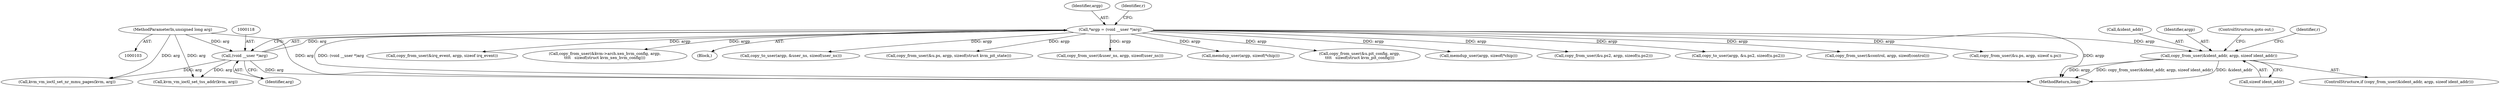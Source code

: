 digraph "0_linux_9c895160d25a76c21b65bad141b08e8d4f99afef@API" {
"1000149" [label="(Call,copy_from_user(&ident_addr, argp, sizeof ident_addr))"];
"1000115" [label="(Call,*argp = (void __user *)arg)"];
"1000117" [label="(Call,(void __user *)arg)"];
"1000106" [label="(MethodParameterIn,unsigned long arg)"];
"1000116" [label="(Identifier,argp)"];
"1000455" [label="(Call,memdup_user(argp, sizeof(*chip)))"];
"1000329" [label="(Call,copy_from_user(&u.pit_config, argp,\n\t\t\t\t   sizeof(struct kvm_pit_config)))"];
"1000150" [label="(Call,&ident_addr)"];
"1000152" [label="(Identifier,argp)"];
"1000155" [label="(ControlStructure,goto out;)"];
"1000115" [label="(Call,*argp = (void __user *)arg)"];
"1000513" [label="(Call,memdup_user(argp, sizeof(*chip)))"];
"1000708" [label="(Call,copy_from_user(&u.ps2, argp, sizeof(u.ps2)))"];
"1000119" [label="(Identifier,arg)"];
"1000686" [label="(Call,copy_to_user(argp, &u.ps2, sizeof(u.ps2)))"];
"1000754" [label="(Call,copy_from_user(&control, argp, sizeof(control)))"];
"1000157" [label="(Identifier,r)"];
"1000618" [label="(Call,copy_from_user(&u.ps, argp, sizeof u.ps))"];
"1000397" [label="(Call,copy_from_user(&irq_event, argp, sizeof irq_event))"];
"1000117" [label="(Call,(void __user *)arg)"];
"1000781" [label="(Call,copy_from_user(&kvm->arch.xen_hvm_config, argp,\n\t\t\t\t   sizeof(struct kvm_xen_hvm_config)))"];
"1000107" [label="(Block,)"];
"1000170" [label="(Call,kvm_vm_ioctl_set_nr_mmu_pages(kvm, arg))"];
"1000106" [label="(MethodParameterIn,unsigned long arg)"];
"1000898" [label="(Call,copy_to_user(argp, &user_ns, sizeof(user_ns)))"];
"1000148" [label="(ControlStructure,if (copy_from_user(&ident_addr, argp, sizeof ident_addr)))"];
"1000149" [label="(Call,copy_from_user(&ident_addr, argp, sizeof ident_addr))"];
"1000153" [label="(Call,sizeof ident_addr)"];
"1000132" [label="(Call,kvm_vm_ioctl_set_tss_addr(kvm, arg))"];
"1000913" [label="(MethodReturn,long)"];
"1000122" [label="(Identifier,r)"];
"1000561" [label="(Call,copy_from_user(&u.ps, argp, sizeof(struct kvm_pit_state)))"];
"1000819" [label="(Call,copy_from_user(&user_ns, argp, sizeof(user_ns)))"];
"1000149" -> "1000148"  [label="AST: "];
"1000149" -> "1000153"  [label="CFG: "];
"1000150" -> "1000149"  [label="AST: "];
"1000152" -> "1000149"  [label="AST: "];
"1000153" -> "1000149"  [label="AST: "];
"1000155" -> "1000149"  [label="CFG: "];
"1000157" -> "1000149"  [label="CFG: "];
"1000149" -> "1000913"  [label="DDG: argp"];
"1000149" -> "1000913"  [label="DDG: copy_from_user(&ident_addr, argp, sizeof ident_addr)"];
"1000149" -> "1000913"  [label="DDG: &ident_addr"];
"1000115" -> "1000149"  [label="DDG: argp"];
"1000115" -> "1000107"  [label="AST: "];
"1000115" -> "1000117"  [label="CFG: "];
"1000116" -> "1000115"  [label="AST: "];
"1000117" -> "1000115"  [label="AST: "];
"1000122" -> "1000115"  [label="CFG: "];
"1000115" -> "1000913"  [label="DDG: (void __user *)arg"];
"1000115" -> "1000913"  [label="DDG: argp"];
"1000117" -> "1000115"  [label="DDG: arg"];
"1000115" -> "1000329"  [label="DDG: argp"];
"1000115" -> "1000397"  [label="DDG: argp"];
"1000115" -> "1000455"  [label="DDG: argp"];
"1000115" -> "1000513"  [label="DDG: argp"];
"1000115" -> "1000561"  [label="DDG: argp"];
"1000115" -> "1000618"  [label="DDG: argp"];
"1000115" -> "1000686"  [label="DDG: argp"];
"1000115" -> "1000708"  [label="DDG: argp"];
"1000115" -> "1000754"  [label="DDG: argp"];
"1000115" -> "1000781"  [label="DDG: argp"];
"1000115" -> "1000819"  [label="DDG: argp"];
"1000115" -> "1000898"  [label="DDG: argp"];
"1000117" -> "1000119"  [label="CFG: "];
"1000118" -> "1000117"  [label="AST: "];
"1000119" -> "1000117"  [label="AST: "];
"1000117" -> "1000913"  [label="DDG: arg"];
"1000106" -> "1000117"  [label="DDG: arg"];
"1000117" -> "1000132"  [label="DDG: arg"];
"1000117" -> "1000170"  [label="DDG: arg"];
"1000106" -> "1000103"  [label="AST: "];
"1000106" -> "1000913"  [label="DDG: arg"];
"1000106" -> "1000132"  [label="DDG: arg"];
"1000106" -> "1000170"  [label="DDG: arg"];
}
